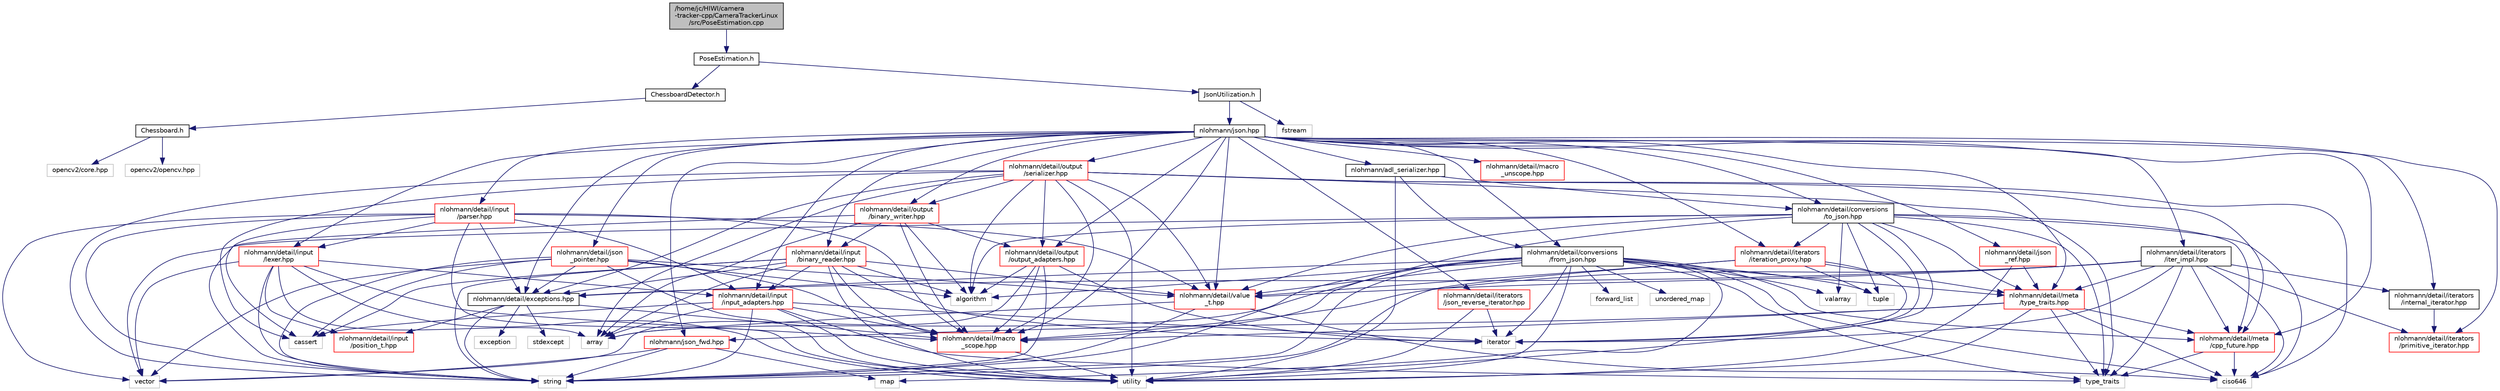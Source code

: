digraph "/home/jc/HIWI/camera-tracker-cpp/CameraTrackerLinux/src/PoseEstimation.cpp"
{
 // INTERACTIVE_SVG=YES
  edge [fontname="Helvetica",fontsize="10",labelfontname="Helvetica",labelfontsize="10"];
  node [fontname="Helvetica",fontsize="10",shape=record];
  Node1 [label="/home/jc/HIWI/camera\l-tracker-cpp/CameraTrackerLinux\l/src/PoseEstimation.cpp",height=0.2,width=0.4,color="black", fillcolor="grey75", style="filled", fontcolor="black"];
  Node1 -> Node2 [color="midnightblue",fontsize="10",style="solid"];
  Node2 [label="PoseEstimation.h",height=0.2,width=0.4,color="black", fillcolor="white", style="filled",URL="$_pose_estimation_8h.html",tooltip="This file contains the declaration of the PoseEstimation class. "];
  Node2 -> Node3 [color="midnightblue",fontsize="10",style="solid"];
  Node3 [label="ChessboardDetector.h",height=0.2,width=0.4,color="black", fillcolor="white", style="filled",URL="$_chessboard_detector_8h.html",tooltip="This file contains the declaration of the ChessboardDetector class. "];
  Node3 -> Node4 [color="midnightblue",fontsize="10",style="solid"];
  Node4 [label="Chessboard.h",height=0.2,width=0.4,color="black", fillcolor="white", style="filled",URL="$_chessboard_8h.html",tooltip="This file contains the declaration of the Chessboard class. "];
  Node4 -> Node5 [color="midnightblue",fontsize="10",style="solid"];
  Node5 [label="opencv2/core.hpp",height=0.2,width=0.4,color="grey75", fillcolor="white", style="filled"];
  Node4 -> Node6 [color="midnightblue",fontsize="10",style="solid"];
  Node6 [label="opencv2/opencv.hpp",height=0.2,width=0.4,color="grey75", fillcolor="white", style="filled"];
  Node2 -> Node7 [color="midnightblue",fontsize="10",style="solid"];
  Node7 [label="JsonUtilization.h",height=0.2,width=0.4,color="black", fillcolor="white", style="filled",URL="$_json_utilization_8h.html",tooltip="This file contains the declaration of the namespace jsonUtilization. "];
  Node7 -> Node8 [color="midnightblue",fontsize="10",style="solid"];
  Node8 [label="nlohmann/json.hpp",height=0.2,width=0.4,color="black", fillcolor="white", style="filled",URL="$json_8hpp.html"];
  Node8 -> Node9 [color="midnightblue",fontsize="10",style="solid"];
  Node9 [label="nlohmann/adl_serializer.hpp",height=0.2,width=0.4,color="black", fillcolor="white", style="filled",URL="$adl__serializer_8hpp.html"];
  Node9 -> Node10 [color="midnightblue",fontsize="10",style="solid"];
  Node10 [label="utility",height=0.2,width=0.4,color="grey75", fillcolor="white", style="filled"];
  Node9 -> Node11 [color="midnightblue",fontsize="10",style="solid"];
  Node11 [label="nlohmann/detail/conversions\l/from_json.hpp",height=0.2,width=0.4,color="black", fillcolor="white", style="filled",URL="$from__json_8hpp.html"];
  Node11 -> Node12 [color="midnightblue",fontsize="10",style="solid"];
  Node12 [label="algorithm",height=0.2,width=0.4,color="grey75", fillcolor="white", style="filled"];
  Node11 -> Node13 [color="midnightblue",fontsize="10",style="solid"];
  Node13 [label="array",height=0.2,width=0.4,color="grey75", fillcolor="white", style="filled"];
  Node11 -> Node14 [color="midnightblue",fontsize="10",style="solid"];
  Node14 [label="ciso646",height=0.2,width=0.4,color="grey75", fillcolor="white", style="filled"];
  Node11 -> Node15 [color="midnightblue",fontsize="10",style="solid"];
  Node15 [label="forward_list",height=0.2,width=0.4,color="grey75", fillcolor="white", style="filled"];
  Node11 -> Node16 [color="midnightblue",fontsize="10",style="solid"];
  Node16 [label="iterator",height=0.2,width=0.4,color="grey75", fillcolor="white", style="filled"];
  Node11 -> Node17 [color="midnightblue",fontsize="10",style="solid"];
  Node17 [label="map",height=0.2,width=0.4,color="grey75", fillcolor="white", style="filled"];
  Node11 -> Node18 [color="midnightblue",fontsize="10",style="solid"];
  Node18 [label="string",height=0.2,width=0.4,color="grey75", fillcolor="white", style="filled"];
  Node11 -> Node19 [color="midnightblue",fontsize="10",style="solid"];
  Node19 [label="tuple",height=0.2,width=0.4,color="grey75", fillcolor="white", style="filled"];
  Node11 -> Node20 [color="midnightblue",fontsize="10",style="solid"];
  Node20 [label="type_traits",height=0.2,width=0.4,color="grey75", fillcolor="white", style="filled"];
  Node11 -> Node21 [color="midnightblue",fontsize="10",style="solid"];
  Node21 [label="unordered_map",height=0.2,width=0.4,color="grey75", fillcolor="white", style="filled"];
  Node11 -> Node10 [color="midnightblue",fontsize="10",style="solid"];
  Node11 -> Node22 [color="midnightblue",fontsize="10",style="solid"];
  Node22 [label="valarray",height=0.2,width=0.4,color="grey75", fillcolor="white", style="filled"];
  Node11 -> Node23 [color="midnightblue",fontsize="10",style="solid"];
  Node23 [label="nlohmann/detail/exceptions.hpp",height=0.2,width=0.4,color="black", fillcolor="white", style="filled",URL="$exceptions_8hpp.html"];
  Node23 -> Node24 [color="midnightblue",fontsize="10",style="solid"];
  Node24 [label="exception",height=0.2,width=0.4,color="grey75", fillcolor="white", style="filled"];
  Node23 -> Node25 [color="midnightblue",fontsize="10",style="solid"];
  Node25 [label="stdexcept",height=0.2,width=0.4,color="grey75", fillcolor="white", style="filled"];
  Node23 -> Node18 [color="midnightblue",fontsize="10",style="solid"];
  Node23 -> Node26 [color="midnightblue",fontsize="10",style="solid"];
  Node26 [label="nlohmann/detail/input\l/position_t.hpp",height=0.2,width=0.4,color="red", fillcolor="white", style="filled",URL="$position__t_8hpp.html"];
  Node23 -> Node27 [color="midnightblue",fontsize="10",style="solid"];
  Node27 [label="nlohmann/detail/macro\l_scope.hpp",height=0.2,width=0.4,color="red", fillcolor="white", style="filled",URL="$macro__scope_8hpp.html"];
  Node27 -> Node10 [color="midnightblue",fontsize="10",style="solid"];
  Node11 -> Node27 [color="midnightblue",fontsize="10",style="solid"];
  Node11 -> Node28 [color="midnightblue",fontsize="10",style="solid"];
  Node28 [label="nlohmann/detail/meta\l/cpp_future.hpp",height=0.2,width=0.4,color="red", fillcolor="white", style="filled",URL="$cpp__future_8hpp.html"];
  Node28 -> Node14 [color="midnightblue",fontsize="10",style="solid"];
  Node28 -> Node20 [color="midnightblue",fontsize="10",style="solid"];
  Node11 -> Node29 [color="midnightblue",fontsize="10",style="solid"];
  Node29 [label="nlohmann/detail/meta\l/type_traits.hpp",height=0.2,width=0.4,color="red", fillcolor="white", style="filled",URL="$type__traits_8hpp.html"];
  Node29 -> Node14 [color="midnightblue",fontsize="10",style="solid"];
  Node29 -> Node20 [color="midnightblue",fontsize="10",style="solid"];
  Node29 -> Node10 [color="midnightblue",fontsize="10",style="solid"];
  Node29 -> Node27 [color="midnightblue",fontsize="10",style="solid"];
  Node29 -> Node28 [color="midnightblue",fontsize="10",style="solid"];
  Node29 -> Node30 [color="midnightblue",fontsize="10",style="solid"];
  Node30 [label="nlohmann/json_fwd.hpp",height=0.2,width=0.4,color="red", fillcolor="white", style="filled",URL="$json__fwd_8hpp.html"];
  Node30 -> Node17 [color="midnightblue",fontsize="10",style="solid"];
  Node30 -> Node18 [color="midnightblue",fontsize="10",style="solid"];
  Node30 -> Node31 [color="midnightblue",fontsize="10",style="solid"];
  Node31 [label="vector",height=0.2,width=0.4,color="grey75", fillcolor="white", style="filled"];
  Node11 -> Node32 [color="midnightblue",fontsize="10",style="solid"];
  Node32 [label="nlohmann/detail/value\l_t.hpp",height=0.2,width=0.4,color="red", fillcolor="white", style="filled",URL="$value__t_8hpp.html"];
  Node32 -> Node13 [color="midnightblue",fontsize="10",style="solid"];
  Node32 -> Node14 [color="midnightblue",fontsize="10",style="solid"];
  Node32 -> Node18 [color="midnightblue",fontsize="10",style="solid"];
  Node9 -> Node33 [color="midnightblue",fontsize="10",style="solid"];
  Node33 [label="nlohmann/detail/conversions\l/to_json.hpp",height=0.2,width=0.4,color="black", fillcolor="white", style="filled",URL="$to__json_8hpp.html"];
  Node33 -> Node12 [color="midnightblue",fontsize="10",style="solid"];
  Node33 -> Node14 [color="midnightblue",fontsize="10",style="solid"];
  Node33 -> Node16 [color="midnightblue",fontsize="10",style="solid"];
  Node33 -> Node18 [color="midnightblue",fontsize="10",style="solid"];
  Node33 -> Node19 [color="midnightblue",fontsize="10",style="solid"];
  Node33 -> Node20 [color="midnightblue",fontsize="10",style="solid"];
  Node33 -> Node10 [color="midnightblue",fontsize="10",style="solid"];
  Node33 -> Node22 [color="midnightblue",fontsize="10",style="solid"];
  Node33 -> Node31 [color="midnightblue",fontsize="10",style="solid"];
  Node33 -> Node34 [color="midnightblue",fontsize="10",style="solid"];
  Node34 [label="nlohmann/detail/iterators\l/iteration_proxy.hpp",height=0.2,width=0.4,color="red", fillcolor="white", style="filled",URL="$iteration__proxy_8hpp.html"];
  Node34 -> Node16 [color="midnightblue",fontsize="10",style="solid"];
  Node34 -> Node18 [color="midnightblue",fontsize="10",style="solid"];
  Node34 -> Node19 [color="midnightblue",fontsize="10",style="solid"];
  Node34 -> Node29 [color="midnightblue",fontsize="10",style="solid"];
  Node34 -> Node32 [color="midnightblue",fontsize="10",style="solid"];
  Node33 -> Node28 [color="midnightblue",fontsize="10",style="solid"];
  Node33 -> Node29 [color="midnightblue",fontsize="10",style="solid"];
  Node33 -> Node32 [color="midnightblue",fontsize="10",style="solid"];
  Node8 -> Node11 [color="midnightblue",fontsize="10",style="solid"];
  Node8 -> Node33 [color="midnightblue",fontsize="10",style="solid"];
  Node8 -> Node23 [color="midnightblue",fontsize="10",style="solid"];
  Node8 -> Node35 [color="midnightblue",fontsize="10",style="solid"];
  Node35 [label="nlohmann/detail/input\l/binary_reader.hpp",height=0.2,width=0.4,color="red", fillcolor="white", style="filled",URL="$binary__reader_8hpp.html"];
  Node35 -> Node12 [color="midnightblue",fontsize="10",style="solid"];
  Node35 -> Node13 [color="midnightblue",fontsize="10",style="solid"];
  Node35 -> Node36 [color="midnightblue",fontsize="10",style="solid"];
  Node36 [label="cassert",height=0.2,width=0.4,color="grey75", fillcolor="white", style="filled"];
  Node35 -> Node16 [color="midnightblue",fontsize="10",style="solid"];
  Node35 -> Node18 [color="midnightblue",fontsize="10",style="solid"];
  Node35 -> Node10 [color="midnightblue",fontsize="10",style="solid"];
  Node35 -> Node23 [color="midnightblue",fontsize="10",style="solid"];
  Node35 -> Node37 [color="midnightblue",fontsize="10",style="solid"];
  Node37 [label="nlohmann/detail/input\l/input_adapters.hpp",height=0.2,width=0.4,color="red", fillcolor="white", style="filled",URL="$input__adapters_8hpp.html"];
  Node37 -> Node13 [color="midnightblue",fontsize="10",style="solid"];
  Node37 -> Node36 [color="midnightblue",fontsize="10",style="solid"];
  Node37 -> Node16 [color="midnightblue",fontsize="10",style="solid"];
  Node37 -> Node18 [color="midnightblue",fontsize="10",style="solid"];
  Node37 -> Node20 [color="midnightblue",fontsize="10",style="solid"];
  Node37 -> Node10 [color="midnightblue",fontsize="10",style="solid"];
  Node37 -> Node27 [color="midnightblue",fontsize="10",style="solid"];
  Node35 -> Node27 [color="midnightblue",fontsize="10",style="solid"];
  Node35 -> Node32 [color="midnightblue",fontsize="10",style="solid"];
  Node8 -> Node37 [color="midnightblue",fontsize="10",style="solid"];
  Node8 -> Node38 [color="midnightblue",fontsize="10",style="solid"];
  Node38 [label="nlohmann/detail/input\l/lexer.hpp",height=0.2,width=0.4,color="red", fillcolor="white", style="filled",URL="$lexer_8hpp.html"];
  Node38 -> Node13 [color="midnightblue",fontsize="10",style="solid"];
  Node38 -> Node18 [color="midnightblue",fontsize="10",style="solid"];
  Node38 -> Node10 [color="midnightblue",fontsize="10",style="solid"];
  Node38 -> Node31 [color="midnightblue",fontsize="10",style="solid"];
  Node38 -> Node37 [color="midnightblue",fontsize="10",style="solid"];
  Node38 -> Node26 [color="midnightblue",fontsize="10",style="solid"];
  Node38 -> Node27 [color="midnightblue",fontsize="10",style="solid"];
  Node8 -> Node39 [color="midnightblue",fontsize="10",style="solid"];
  Node39 [label="nlohmann/detail/input\l/parser.hpp",height=0.2,width=0.4,color="red", fillcolor="white", style="filled",URL="$parser_8hpp.html"];
  Node39 -> Node36 [color="midnightblue",fontsize="10",style="solid"];
  Node39 -> Node18 [color="midnightblue",fontsize="10",style="solid"];
  Node39 -> Node10 [color="midnightblue",fontsize="10",style="solid"];
  Node39 -> Node31 [color="midnightblue",fontsize="10",style="solid"];
  Node39 -> Node23 [color="midnightblue",fontsize="10",style="solid"];
  Node39 -> Node37 [color="midnightblue",fontsize="10",style="solid"];
  Node39 -> Node38 [color="midnightblue",fontsize="10",style="solid"];
  Node39 -> Node27 [color="midnightblue",fontsize="10",style="solid"];
  Node39 -> Node32 [color="midnightblue",fontsize="10",style="solid"];
  Node8 -> Node40 [color="midnightblue",fontsize="10",style="solid"];
  Node40 [label="nlohmann/detail/iterators\l/internal_iterator.hpp",height=0.2,width=0.4,color="black", fillcolor="white", style="filled",URL="$internal__iterator_8hpp.html"];
  Node40 -> Node41 [color="midnightblue",fontsize="10",style="solid"];
  Node41 [label="nlohmann/detail/iterators\l/primitive_iterator.hpp",height=0.2,width=0.4,color="red", fillcolor="white", style="filled",URL="$primitive__iterator_8hpp.html"];
  Node8 -> Node42 [color="midnightblue",fontsize="10",style="solid"];
  Node42 [label="nlohmann/detail/iterators\l/iter_impl.hpp",height=0.2,width=0.4,color="black", fillcolor="white", style="filled",URL="$iter__impl_8hpp.html"];
  Node42 -> Node14 [color="midnightblue",fontsize="10",style="solid"];
  Node42 -> Node16 [color="midnightblue",fontsize="10",style="solid"];
  Node42 -> Node20 [color="midnightblue",fontsize="10",style="solid"];
  Node42 -> Node23 [color="midnightblue",fontsize="10",style="solid"];
  Node42 -> Node40 [color="midnightblue",fontsize="10",style="solid"];
  Node42 -> Node41 [color="midnightblue",fontsize="10",style="solid"];
  Node42 -> Node27 [color="midnightblue",fontsize="10",style="solid"];
  Node42 -> Node28 [color="midnightblue",fontsize="10",style="solid"];
  Node42 -> Node29 [color="midnightblue",fontsize="10",style="solid"];
  Node42 -> Node32 [color="midnightblue",fontsize="10",style="solid"];
  Node8 -> Node34 [color="midnightblue",fontsize="10",style="solid"];
  Node8 -> Node43 [color="midnightblue",fontsize="10",style="solid"];
  Node43 [label="nlohmann/detail/iterators\l/json_reverse_iterator.hpp",height=0.2,width=0.4,color="red", fillcolor="white", style="filled",URL="$json__reverse__iterator_8hpp.html"];
  Node43 -> Node16 [color="midnightblue",fontsize="10",style="solid"];
  Node43 -> Node10 [color="midnightblue",fontsize="10",style="solid"];
  Node8 -> Node41 [color="midnightblue",fontsize="10",style="solid"];
  Node8 -> Node44 [color="midnightblue",fontsize="10",style="solid"];
  Node44 [label="nlohmann/detail/json\l_pointer.hpp",height=0.2,width=0.4,color="red", fillcolor="white", style="filled",URL="$json__pointer_8hpp.html"];
  Node44 -> Node12 [color="midnightblue",fontsize="10",style="solid"];
  Node44 -> Node36 [color="midnightblue",fontsize="10",style="solid"];
  Node44 -> Node18 [color="midnightblue",fontsize="10",style="solid"];
  Node44 -> Node10 [color="midnightblue",fontsize="10",style="solid"];
  Node44 -> Node31 [color="midnightblue",fontsize="10",style="solid"];
  Node44 -> Node23 [color="midnightblue",fontsize="10",style="solid"];
  Node44 -> Node27 [color="midnightblue",fontsize="10",style="solid"];
  Node44 -> Node32 [color="midnightblue",fontsize="10",style="solid"];
  Node8 -> Node45 [color="midnightblue",fontsize="10",style="solid"];
  Node45 [label="nlohmann/detail/json\l_ref.hpp",height=0.2,width=0.4,color="red", fillcolor="white", style="filled",URL="$json__ref_8hpp.html"];
  Node45 -> Node10 [color="midnightblue",fontsize="10",style="solid"];
  Node45 -> Node29 [color="midnightblue",fontsize="10",style="solid"];
  Node8 -> Node27 [color="midnightblue",fontsize="10",style="solid"];
  Node8 -> Node28 [color="midnightblue",fontsize="10",style="solid"];
  Node8 -> Node29 [color="midnightblue",fontsize="10",style="solid"];
  Node8 -> Node46 [color="midnightblue",fontsize="10",style="solid"];
  Node46 [label="nlohmann/detail/output\l/binary_writer.hpp",height=0.2,width=0.4,color="red", fillcolor="white", style="filled",URL="$binary__writer_8hpp.html"];
  Node46 -> Node12 [color="midnightblue",fontsize="10",style="solid"];
  Node46 -> Node13 [color="midnightblue",fontsize="10",style="solid"];
  Node46 -> Node18 [color="midnightblue",fontsize="10",style="solid"];
  Node46 -> Node35 [color="midnightblue",fontsize="10",style="solid"];
  Node46 -> Node27 [color="midnightblue",fontsize="10",style="solid"];
  Node46 -> Node47 [color="midnightblue",fontsize="10",style="solid"];
  Node47 [label="nlohmann/detail/output\l/output_adapters.hpp",height=0.2,width=0.4,color="red", fillcolor="white", style="filled",URL="$output__adapters_8hpp.html"];
  Node47 -> Node12 [color="midnightblue",fontsize="10",style="solid"];
  Node47 -> Node16 [color="midnightblue",fontsize="10",style="solid"];
  Node47 -> Node18 [color="midnightblue",fontsize="10",style="solid"];
  Node47 -> Node31 [color="midnightblue",fontsize="10",style="solid"];
  Node47 -> Node27 [color="midnightblue",fontsize="10",style="solid"];
  Node8 -> Node47 [color="midnightblue",fontsize="10",style="solid"];
  Node8 -> Node48 [color="midnightblue",fontsize="10",style="solid"];
  Node48 [label="nlohmann/detail/output\l/serializer.hpp",height=0.2,width=0.4,color="red", fillcolor="white", style="filled",URL="$serializer_8hpp.html"];
  Node48 -> Node12 [color="midnightblue",fontsize="10",style="solid"];
  Node48 -> Node13 [color="midnightblue",fontsize="10",style="solid"];
  Node48 -> Node36 [color="midnightblue",fontsize="10",style="solid"];
  Node48 -> Node14 [color="midnightblue",fontsize="10",style="solid"];
  Node48 -> Node18 [color="midnightblue",fontsize="10",style="solid"];
  Node48 -> Node20 [color="midnightblue",fontsize="10",style="solid"];
  Node48 -> Node10 [color="midnightblue",fontsize="10",style="solid"];
  Node48 -> Node23 [color="midnightblue",fontsize="10",style="solid"];
  Node48 -> Node27 [color="midnightblue",fontsize="10",style="solid"];
  Node48 -> Node28 [color="midnightblue",fontsize="10",style="solid"];
  Node48 -> Node46 [color="midnightblue",fontsize="10",style="solid"];
  Node48 -> Node47 [color="midnightblue",fontsize="10",style="solid"];
  Node48 -> Node32 [color="midnightblue",fontsize="10",style="solid"];
  Node8 -> Node32 [color="midnightblue",fontsize="10",style="solid"];
  Node8 -> Node30 [color="midnightblue",fontsize="10",style="solid"];
  Node8 -> Node49 [color="midnightblue",fontsize="10",style="solid"];
  Node49 [label="nlohmann/detail/macro\l_unscope.hpp",height=0.2,width=0.4,color="red", fillcolor="white", style="filled",URL="$macro__unscope_8hpp.html"];
  Node7 -> Node50 [color="midnightblue",fontsize="10",style="solid"];
  Node50 [label="fstream",height=0.2,width=0.4,color="grey75", fillcolor="white", style="filled"];
}
